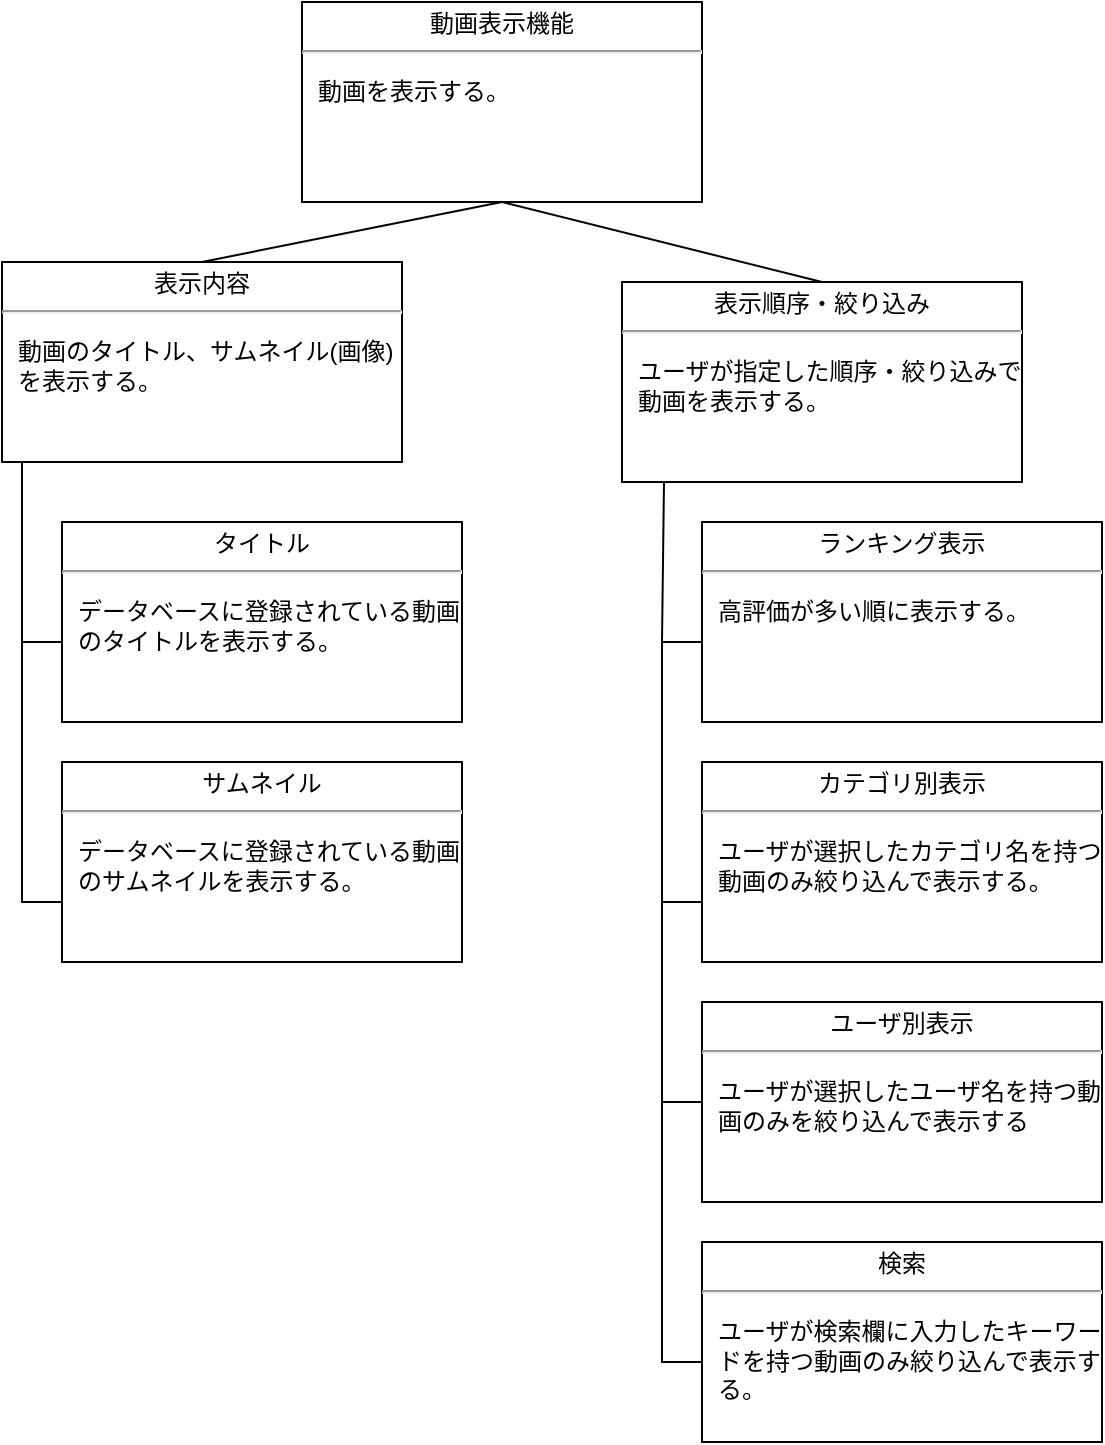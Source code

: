 <mxfile version="14.6.13" type="device"><diagram id="3q8DmHN7vmCkUKKWq3EM" name="ページ1"><mxGraphModel dx="1086" dy="626" grid="1" gridSize="10" guides="1" tooltips="1" connect="1" arrows="1" fold="1" page="1" pageScale="1" pageWidth="827" pageHeight="1169" math="0" shadow="0"><root><mxCell id="0"/><mxCell id="1" parent="0"/><mxCell id="uLBzzEugCAjxn1qEGmEh-2" value="&lt;p style=&quot;margin: 0px ; margin-top: 4px ; text-align: center&quot;&gt;動画表示機能&lt;/p&gt;&lt;hr&gt;&lt;p&gt;&lt;/p&gt;&lt;p style=&quot;margin: 0px ; margin-left: 8px ; text-align: left&quot;&gt;動画を表示する。&lt;/p&gt;" style="shape=rect;overflow=fill;html=1;whiteSpace=wrap;align=center;" parent="1" vertex="1"><mxGeometry x="320" y="20" width="200" height="100" as="geometry"/></mxCell><mxCell id="uLBzzEugCAjxn1qEGmEh-9" value="&lt;p style=&quot;margin: 0px ; margin-top: 4px ; text-align: center&quot;&gt;サムネイル&lt;/p&gt;&lt;hr&gt;&lt;p&gt;&lt;/p&gt;&lt;p style=&quot;margin: 0px ; margin-left: 8px ; text-align: left&quot;&gt;データベースに登録されている動画のサムネイルを表示する。&lt;br&gt;&lt;/p&gt;" style="shape=rect;overflow=fill;html=1;whiteSpace=wrap;align=center;" parent="1" vertex="1"><mxGeometry x="200" y="400" width="200" height="100" as="geometry"/></mxCell><mxCell id="uLBzzEugCAjxn1qEGmEh-10" value="&lt;p style=&quot;margin: 0px ; margin-top: 4px ; text-align: center&quot;&gt;表示内容&lt;/p&gt;&lt;hr&gt;&lt;p&gt;&lt;/p&gt;&lt;p style=&quot;margin: 0px ; margin-left: 8px ; text-align: left&quot;&gt;動画のタイトル、サムネイル(画像)を表示する。&lt;/p&gt;" style="shape=rect;overflow=fill;html=1;whiteSpace=wrap;align=center;" parent="1" vertex="1"><mxGeometry x="170" y="150" width="200" height="100" as="geometry"/></mxCell><mxCell id="uLBzzEugCAjxn1qEGmEh-14" value="&lt;p style=&quot;margin: 4px 0px 0px&quot;&gt;タイトル&lt;/p&gt;&lt;hr&gt;&lt;p&gt;&lt;/p&gt;&lt;p style=&quot;margin: 0px 0px 0px 8px ; text-align: left&quot;&gt;データベースに登録されている動画のタイトルを表示する。&lt;/p&gt;" style="shape=rect;overflow=fill;html=1;whiteSpace=wrap;align=center;" parent="1" vertex="1"><mxGeometry x="200" y="280" width="200" height="100" as="geometry"/></mxCell><mxCell id="uLBzzEugCAjxn1qEGmEh-24" value="" style="endArrow=none;html=1;entryX=0.5;entryY=1;entryDx=0;entryDy=0;exitX=0.5;exitY=0;exitDx=0;exitDy=0;" parent="1" source="uLBzzEugCAjxn1qEGmEh-10" target="uLBzzEugCAjxn1qEGmEh-2" edge="1"><mxGeometry width="50" height="50" relative="1" as="geometry"><mxPoint x="325" y="330" as="sourcePoint"/><mxPoint x="295" y="120" as="targetPoint"/></mxGeometry></mxCell><mxCell id="uLBzzEugCAjxn1qEGmEh-33" value="" style="shape=partialRectangle;whiteSpace=wrap;html=1;bottom=1;right=1;left=1;top=0;fillColor=none;routingCenterX=-0.5;direction=south;" parent="1" vertex="1"><mxGeometry x="180" y="340" width="20" height="130" as="geometry"/></mxCell><mxCell id="uLBzzEugCAjxn1qEGmEh-34" value="" style="endArrow=none;html=1;exitX=0;exitY=1;exitDx=0;exitDy=0;" parent="1" source="uLBzzEugCAjxn1qEGmEh-33" edge="1"><mxGeometry width="50" height="50" relative="1" as="geometry"><mxPoint x="55" y="327" as="sourcePoint"/><mxPoint x="180" y="250" as="targetPoint"/></mxGeometry></mxCell><mxCell id="g2kiJhrObMxJRHyNsNAh-1" value="&lt;p style=&quot;margin: 0px ; margin-top: 4px ; text-align: center&quot;&gt;カテゴリ別表示&lt;/p&gt;&lt;hr&gt;&lt;p&gt;&lt;/p&gt;&lt;p style=&quot;margin: 0px ; margin-left: 8px ; text-align: left&quot;&gt;ユーザが選択したカテゴリ名を持つ動画のみ絞り込んで表示する。&lt;/p&gt;" style="shape=rect;overflow=fill;html=1;whiteSpace=wrap;align=center;" parent="1" vertex="1"><mxGeometry x="520" y="400" width="200" height="100" as="geometry"/></mxCell><mxCell id="g2kiJhrObMxJRHyNsNAh-2" value="&lt;p style=&quot;margin: 0px ; margin-top: 4px ; text-align: center&quot;&gt;表示順序・絞り込み&lt;/p&gt;&lt;hr&gt;&lt;p&gt;&lt;/p&gt;&lt;p style=&quot;margin: 0px ; margin-left: 8px ; text-align: left&quot;&gt;ユーザが指定した順序・絞り込みで動画を表示する。&lt;/p&gt;" style="shape=rect;overflow=fill;html=1;whiteSpace=wrap;align=center;" parent="1" vertex="1"><mxGeometry x="480" y="160" width="200" height="100" as="geometry"/></mxCell><mxCell id="g2kiJhrObMxJRHyNsNAh-3" value="&lt;p style=&quot;margin: 4px 0px 0px&quot;&gt;ランキング表示&lt;/p&gt;&lt;hr&gt;&lt;p&gt;&lt;/p&gt;&lt;p style=&quot;margin: 0px 0px 0px 8px ; text-align: left&quot;&gt;高評価が多い順に表示する。&lt;/p&gt;" style="shape=rect;overflow=fill;html=1;whiteSpace=wrap;align=center;" parent="1" vertex="1"><mxGeometry x="520" y="280" width="200" height="100" as="geometry"/></mxCell><mxCell id="g2kiJhrObMxJRHyNsNAh-4" value="" style="endArrow=none;html=1;exitX=0.5;exitY=0;exitDx=0;exitDy=0;" parent="1" source="g2kiJhrObMxJRHyNsNAh-2" edge="1"><mxGeometry width="50" height="50" relative="1" as="geometry"><mxPoint x="525" y="330" as="sourcePoint"/><mxPoint x="420" y="120" as="targetPoint"/></mxGeometry></mxCell><mxCell id="g2kiJhrObMxJRHyNsNAh-5" value="" style="shape=partialRectangle;whiteSpace=wrap;html=1;bottom=1;right=1;left=1;top=0;fillColor=none;routingCenterX=-0.5;direction=south;" parent="1" vertex="1"><mxGeometry x="500" y="340" width="20" height="130" as="geometry"/></mxCell><mxCell id="g2kiJhrObMxJRHyNsNAh-6" value="" style="endArrow=none;html=1;exitX=0;exitY=1;exitDx=0;exitDy=0;entryX=0.105;entryY=1;entryDx=0;entryDy=0;entryPerimeter=0;" parent="1" source="g2kiJhrObMxJRHyNsNAh-5" target="g2kiJhrObMxJRHyNsNAh-2" edge="1"><mxGeometry width="50" height="50" relative="1" as="geometry"><mxPoint x="375" y="327" as="sourcePoint"/><mxPoint x="500" y="270" as="targetPoint"/></mxGeometry></mxCell><mxCell id="g2kiJhrObMxJRHyNsNAh-7" value="&lt;p style=&quot;margin: 0px ; margin-top: 4px ; text-align: center&quot;&gt;検索&lt;/p&gt;&lt;hr&gt;&lt;p&gt;&lt;/p&gt;&lt;p style=&quot;margin: 0px ; margin-left: 8px ; text-align: left&quot;&gt;ユーザが検索欄に入力したキーワードを持つ動画のみ絞り込んで表示する。&lt;/p&gt;" style="shape=rect;overflow=fill;html=1;whiteSpace=wrap;align=center;" parent="1" vertex="1"><mxGeometry x="520" y="640" width="200" height="100" as="geometry"/></mxCell><mxCell id="g2kiJhrObMxJRHyNsNAh-8" value="&lt;p style=&quot;margin: 0px ; margin-top: 4px ; text-align: center&quot;&gt;ユーザ別表示&lt;/p&gt;&lt;hr&gt;&lt;p&gt;&lt;/p&gt;&lt;p style=&quot;margin: 0px ; margin-left: 8px ; text-align: left&quot;&gt;ユーザが選択したユーザ名を持つ動画のみを絞り込んで表示する&lt;/p&gt;" style="shape=rect;overflow=fill;html=1;whiteSpace=wrap;align=center;" parent="1" vertex="1"><mxGeometry x="520" y="520" width="200" height="100" as="geometry"/></mxCell><mxCell id="g2kiJhrObMxJRHyNsNAh-9" value="" style="shape=partialRectangle;whiteSpace=wrap;html=1;bottom=1;right=1;left=1;top=0;fillColor=none;routingCenterX=-0.5;direction=south;" parent="1" vertex="1"><mxGeometry x="500" y="570" width="20" height="130" as="geometry"/></mxCell><mxCell id="g2kiJhrObMxJRHyNsNAh-10" value="" style="endArrow=none;html=1;exitX=0;exitY=1;exitDx=0;exitDy=0;entryX=1;entryY=1;entryDx=0;entryDy=0;" parent="1" source="g2kiJhrObMxJRHyNsNAh-9" target="g2kiJhrObMxJRHyNsNAh-5" edge="1"><mxGeometry width="50" height="50" relative="1" as="geometry"><mxPoint x="375" y="557" as="sourcePoint"/><mxPoint x="501" y="490" as="targetPoint"/></mxGeometry></mxCell></root></mxGraphModel></diagram></mxfile>